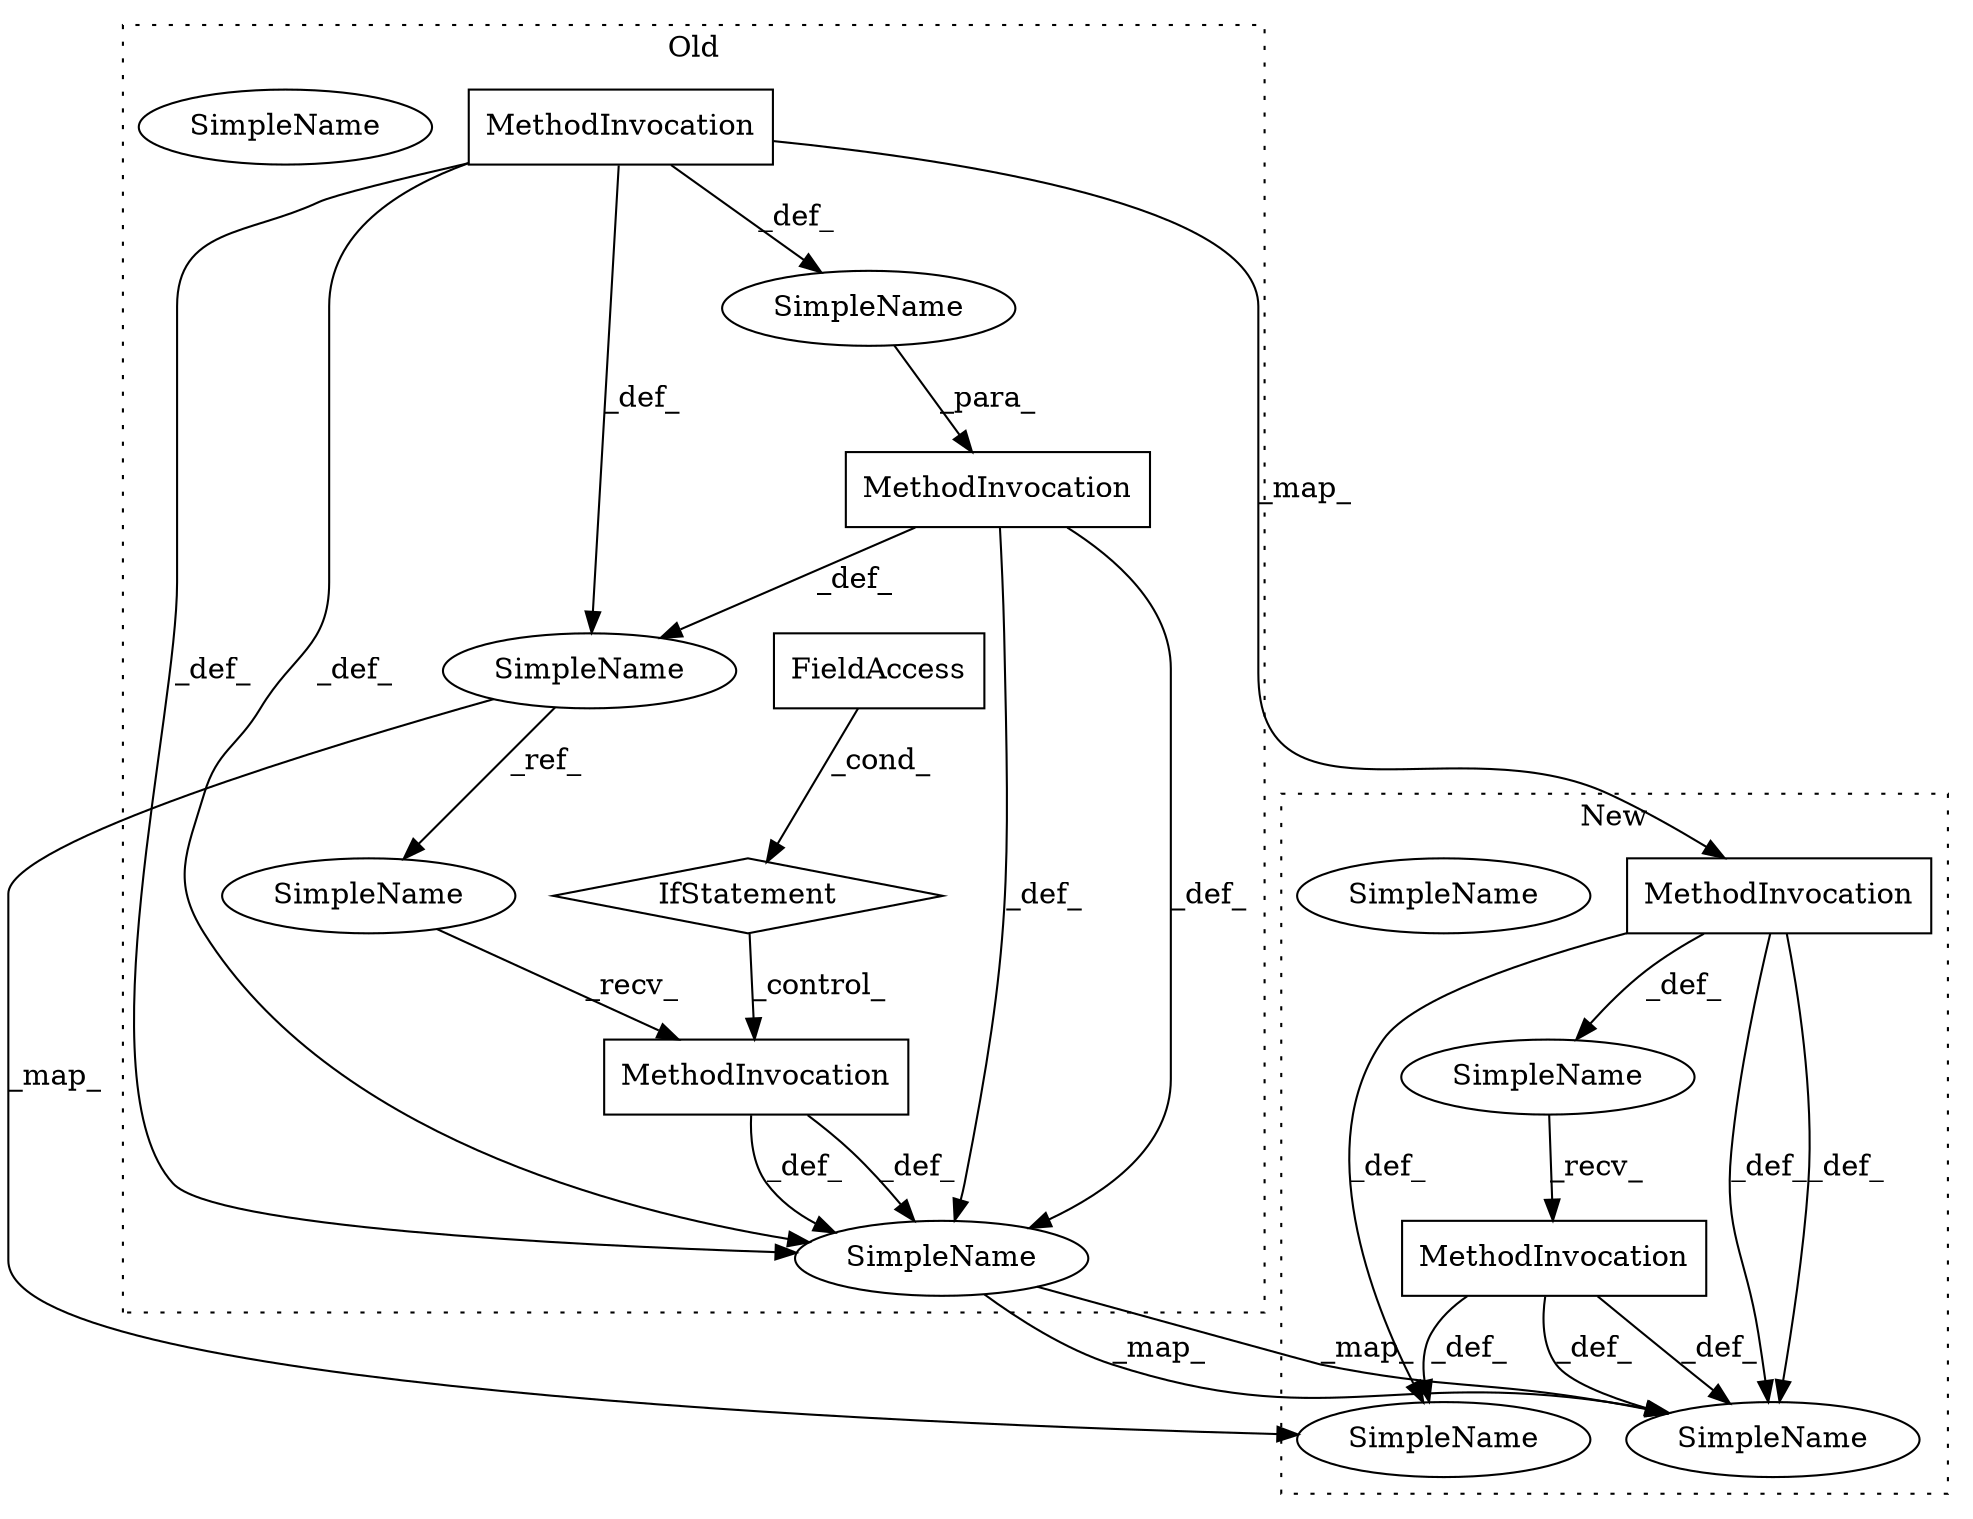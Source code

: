 digraph G {
subgraph cluster0 {
1 [label="FieldAccess" a="22" s="4766" l="4" shape="box"];
2 [label="IfStatement" a="25" s="4762,4770" l="4,2" shape="diamond"];
4 [label="MethodInvocation" a="32" s="4532,4549" l="11,1" shape="box"];
5 [label="MethodInvocation" a="32" s="4798" l="6" shape="box"];
7 [label="MethodInvocation" a="32" s="4517,4550" l="9,1" shape="box"];
10 [label="SimpleName" a="42" s="4960" l="19" shape="ellipse"];
11 [label="SimpleName" a="42" s="4789" l="8" shape="ellipse"];
14 [label="SimpleName" a="42" s="4960" l="19" shape="ellipse"];
15 [label="SimpleName" a="42" s="4508" l="8" shape="ellipse"];
16 [label="SimpleName" a="42" s="" l="" shape="ellipse"];
label = "Old";
style="dotted";
}
subgraph cluster1 {
3 [label="MethodInvocation" a="32" s="4365,4378" l="7,1" shape="box"];
6 [label="MethodInvocation" a="32" s="4380,4389" l="3,1" shape="box"];
8 [label="SimpleName" a="42" s="" l="" shape="ellipse"];
9 [label="SimpleName" a="42" s="4350" l="8" shape="ellipse"];
12 [label="SimpleName" a="42" s="4598" l="19" shape="ellipse"];
13 [label="SimpleName" a="42" s="4598" l="19" shape="ellipse"];
label = "New";
style="dotted";
}
1 -> 2 [label="_cond_"];
2 -> 5 [label="_control_"];
3 -> 9 [label="_def_"];
3 -> 8 [label="_def_"];
3 -> 13 [label="_def_"];
3 -> 13 [label="_def_"];
4 -> 16 [label="_def_"];
4 -> 14 [label="_def_"];
4 -> 3 [label="_map_"];
4 -> 14 [label="_def_"];
4 -> 15 [label="_def_"];
5 -> 14 [label="_def_"];
5 -> 14 [label="_def_"];
6 -> 13 [label="_def_"];
6 -> 9 [label="_def_"];
6 -> 13 [label="_def_"];
7 -> 14 [label="_def_"];
7 -> 14 [label="_def_"];
7 -> 15 [label="_def_"];
8 -> 6 [label="_recv_"];
11 -> 5 [label="_recv_"];
14 -> 13 [label="_map_"];
14 -> 13 [label="_map_"];
15 -> 11 [label="_ref_"];
15 -> 9 [label="_map_"];
16 -> 7 [label="_para_"];
}